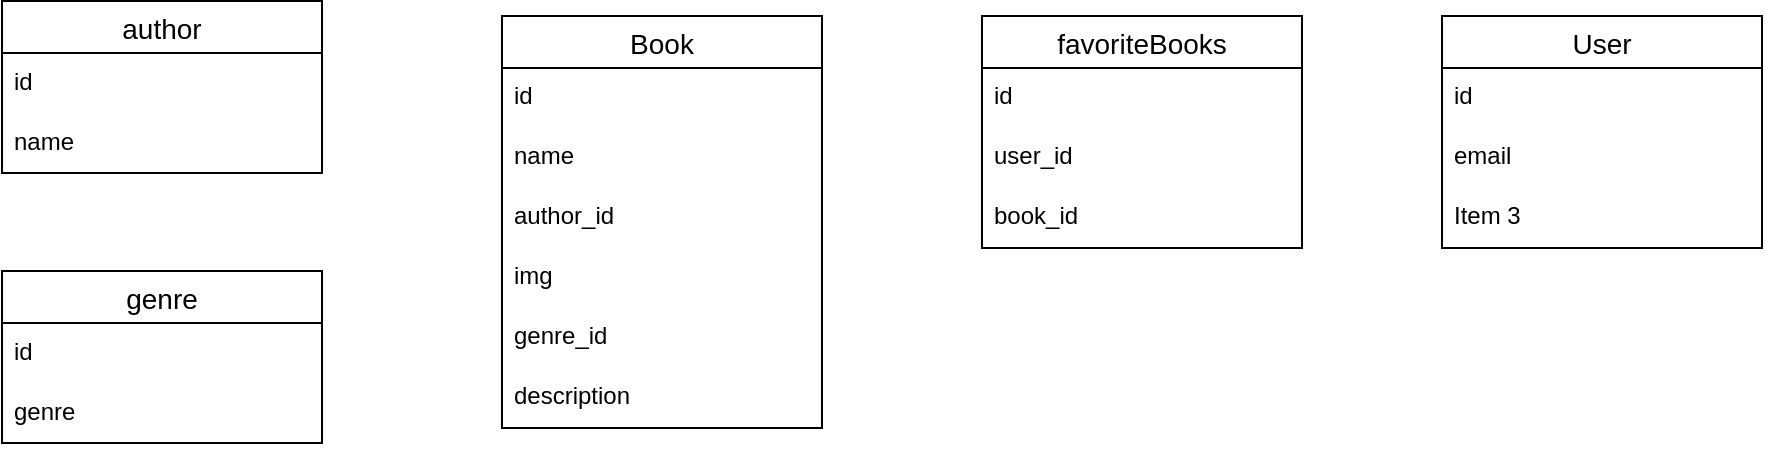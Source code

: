 <mxfile version="21.2.8" type="device">
  <diagram name="Страница 1" id="gCXBYirJKB2ONWlvilN9">
    <mxGraphModel dx="1541" dy="418" grid="1" gridSize="10" guides="1" tooltips="1" connect="1" arrows="1" fold="1" page="1" pageScale="1" pageWidth="827" pageHeight="1169" math="0" shadow="0">
      <root>
        <mxCell id="0" />
        <mxCell id="1" parent="0" />
        <mxCell id="d0_tBF4_l65EPDxCWWk6-1" value="Book" style="swimlane;fontStyle=0;childLayout=stackLayout;horizontal=1;startSize=26;horizontalStack=0;resizeParent=1;resizeParentMax=0;resizeLast=0;collapsible=1;marginBottom=0;align=center;fontSize=14;" vertex="1" parent="1">
          <mxGeometry x="50" y="180" width="160" height="206" as="geometry" />
        </mxCell>
        <mxCell id="d0_tBF4_l65EPDxCWWk6-2" value="id" style="text;strokeColor=none;fillColor=none;spacingLeft=4;spacingRight=4;overflow=hidden;rotatable=0;points=[[0,0.5],[1,0.5]];portConstraint=eastwest;fontSize=12;whiteSpace=wrap;html=1;" vertex="1" parent="d0_tBF4_l65EPDxCWWk6-1">
          <mxGeometry y="26" width="160" height="30" as="geometry" />
        </mxCell>
        <mxCell id="d0_tBF4_l65EPDxCWWk6-3" value="name" style="text;strokeColor=none;fillColor=none;spacingLeft=4;spacingRight=4;overflow=hidden;rotatable=0;points=[[0,0.5],[1,0.5]];portConstraint=eastwest;fontSize=12;whiteSpace=wrap;html=1;" vertex="1" parent="d0_tBF4_l65EPDxCWWk6-1">
          <mxGeometry y="56" width="160" height="30" as="geometry" />
        </mxCell>
        <mxCell id="d0_tBF4_l65EPDxCWWk6-4" value="author_id" style="text;strokeColor=none;fillColor=none;spacingLeft=4;spacingRight=4;overflow=hidden;rotatable=0;points=[[0,0.5],[1,0.5]];portConstraint=eastwest;fontSize=12;whiteSpace=wrap;html=1;" vertex="1" parent="d0_tBF4_l65EPDxCWWk6-1">
          <mxGeometry y="86" width="160" height="30" as="geometry" />
        </mxCell>
        <mxCell id="d0_tBF4_l65EPDxCWWk6-13" value="img" style="text;strokeColor=none;fillColor=none;spacingLeft=4;spacingRight=4;overflow=hidden;rotatable=0;points=[[0,0.5],[1,0.5]];portConstraint=eastwest;fontSize=12;whiteSpace=wrap;html=1;" vertex="1" parent="d0_tBF4_l65EPDxCWWk6-1">
          <mxGeometry y="116" width="160" height="30" as="geometry" />
        </mxCell>
        <mxCell id="d0_tBF4_l65EPDxCWWk6-19" value="genre_id" style="text;strokeColor=none;fillColor=none;spacingLeft=4;spacingRight=4;overflow=hidden;rotatable=0;points=[[0,0.5],[1,0.5]];portConstraint=eastwest;fontSize=12;whiteSpace=wrap;html=1;" vertex="1" parent="d0_tBF4_l65EPDxCWWk6-1">
          <mxGeometry y="146" width="160" height="30" as="geometry" />
        </mxCell>
        <mxCell id="d0_tBF4_l65EPDxCWWk6-14" value="description" style="text;strokeColor=none;fillColor=none;spacingLeft=4;spacingRight=4;overflow=hidden;rotatable=0;points=[[0,0.5],[1,0.5]];portConstraint=eastwest;fontSize=12;whiteSpace=wrap;html=1;" vertex="1" parent="d0_tBF4_l65EPDxCWWk6-1">
          <mxGeometry y="176" width="160" height="30" as="geometry" />
        </mxCell>
        <mxCell id="d0_tBF4_l65EPDxCWWk6-5" value="User" style="swimlane;fontStyle=0;childLayout=stackLayout;horizontal=1;startSize=26;horizontalStack=0;resizeParent=1;resizeParentMax=0;resizeLast=0;collapsible=1;marginBottom=0;align=center;fontSize=14;" vertex="1" parent="1">
          <mxGeometry x="520" y="180" width="160" height="116" as="geometry" />
        </mxCell>
        <mxCell id="d0_tBF4_l65EPDxCWWk6-6" value="id" style="text;strokeColor=none;fillColor=none;spacingLeft=4;spacingRight=4;overflow=hidden;rotatable=0;points=[[0,0.5],[1,0.5]];portConstraint=eastwest;fontSize=12;whiteSpace=wrap;html=1;" vertex="1" parent="d0_tBF4_l65EPDxCWWk6-5">
          <mxGeometry y="26" width="160" height="30" as="geometry" />
        </mxCell>
        <mxCell id="d0_tBF4_l65EPDxCWWk6-7" value="email" style="text;strokeColor=none;fillColor=none;spacingLeft=4;spacingRight=4;overflow=hidden;rotatable=0;points=[[0,0.5],[1,0.5]];portConstraint=eastwest;fontSize=12;whiteSpace=wrap;html=1;" vertex="1" parent="d0_tBF4_l65EPDxCWWk6-5">
          <mxGeometry y="56" width="160" height="30" as="geometry" />
        </mxCell>
        <mxCell id="d0_tBF4_l65EPDxCWWk6-8" value="Item 3" style="text;strokeColor=none;fillColor=none;spacingLeft=4;spacingRight=4;overflow=hidden;rotatable=0;points=[[0,0.5],[1,0.5]];portConstraint=eastwest;fontSize=12;whiteSpace=wrap;html=1;" vertex="1" parent="d0_tBF4_l65EPDxCWWk6-5">
          <mxGeometry y="86" width="160" height="30" as="geometry" />
        </mxCell>
        <mxCell id="d0_tBF4_l65EPDxCWWk6-9" value="favoriteBooks" style="swimlane;fontStyle=0;childLayout=stackLayout;horizontal=1;startSize=26;horizontalStack=0;resizeParent=1;resizeParentMax=0;resizeLast=0;collapsible=1;marginBottom=0;align=center;fontSize=14;" vertex="1" parent="1">
          <mxGeometry x="290" y="180" width="160" height="116" as="geometry" />
        </mxCell>
        <mxCell id="d0_tBF4_l65EPDxCWWk6-10" value="id" style="text;strokeColor=none;fillColor=none;spacingLeft=4;spacingRight=4;overflow=hidden;rotatable=0;points=[[0,0.5],[1,0.5]];portConstraint=eastwest;fontSize=12;whiteSpace=wrap;html=1;" vertex="1" parent="d0_tBF4_l65EPDxCWWk6-9">
          <mxGeometry y="26" width="160" height="30" as="geometry" />
        </mxCell>
        <mxCell id="d0_tBF4_l65EPDxCWWk6-11" value="user_id&lt;span style=&quot;white-space: pre;&quot;&gt;	&lt;/span&gt;" style="text;strokeColor=none;fillColor=none;spacingLeft=4;spacingRight=4;overflow=hidden;rotatable=0;points=[[0,0.5],[1,0.5]];portConstraint=eastwest;fontSize=12;whiteSpace=wrap;html=1;" vertex="1" parent="d0_tBF4_l65EPDxCWWk6-9">
          <mxGeometry y="56" width="160" height="30" as="geometry" />
        </mxCell>
        <mxCell id="d0_tBF4_l65EPDxCWWk6-12" value="book_id" style="text;strokeColor=none;fillColor=none;spacingLeft=4;spacingRight=4;overflow=hidden;rotatable=0;points=[[0,0.5],[1,0.5]];portConstraint=eastwest;fontSize=12;whiteSpace=wrap;html=1;" vertex="1" parent="d0_tBF4_l65EPDxCWWk6-9">
          <mxGeometry y="86" width="160" height="30" as="geometry" />
        </mxCell>
        <mxCell id="d0_tBF4_l65EPDxCWWk6-15" value="author" style="swimlane;fontStyle=0;childLayout=stackLayout;horizontal=1;startSize=26;horizontalStack=0;resizeParent=1;resizeParentMax=0;resizeLast=0;collapsible=1;marginBottom=0;align=center;fontSize=14;" vertex="1" parent="1">
          <mxGeometry x="-200" y="172.5" width="160" height="86" as="geometry" />
        </mxCell>
        <mxCell id="d0_tBF4_l65EPDxCWWk6-16" value="id" style="text;strokeColor=none;fillColor=none;spacingLeft=4;spacingRight=4;overflow=hidden;rotatable=0;points=[[0,0.5],[1,0.5]];portConstraint=eastwest;fontSize=12;whiteSpace=wrap;html=1;" vertex="1" parent="d0_tBF4_l65EPDxCWWk6-15">
          <mxGeometry y="26" width="160" height="30" as="geometry" />
        </mxCell>
        <mxCell id="d0_tBF4_l65EPDxCWWk6-17" value="name" style="text;strokeColor=none;fillColor=none;spacingLeft=4;spacingRight=4;overflow=hidden;rotatable=0;points=[[0,0.5],[1,0.5]];portConstraint=eastwest;fontSize=12;whiteSpace=wrap;html=1;" vertex="1" parent="d0_tBF4_l65EPDxCWWk6-15">
          <mxGeometry y="56" width="160" height="30" as="geometry" />
        </mxCell>
        <mxCell id="d0_tBF4_l65EPDxCWWk6-20" value="genre" style="swimlane;fontStyle=0;childLayout=stackLayout;horizontal=1;startSize=26;horizontalStack=0;resizeParent=1;resizeParentMax=0;resizeLast=0;collapsible=1;marginBottom=0;align=center;fontSize=14;" vertex="1" parent="1">
          <mxGeometry x="-200" y="307.5" width="160" height="86" as="geometry" />
        </mxCell>
        <mxCell id="d0_tBF4_l65EPDxCWWk6-21" value="id" style="text;strokeColor=none;fillColor=none;spacingLeft=4;spacingRight=4;overflow=hidden;rotatable=0;points=[[0,0.5],[1,0.5]];portConstraint=eastwest;fontSize=12;whiteSpace=wrap;html=1;" vertex="1" parent="d0_tBF4_l65EPDxCWWk6-20">
          <mxGeometry y="26" width="160" height="30" as="geometry" />
        </mxCell>
        <mxCell id="d0_tBF4_l65EPDxCWWk6-22" value="genre" style="text;strokeColor=none;fillColor=none;spacingLeft=4;spacingRight=4;overflow=hidden;rotatable=0;points=[[0,0.5],[1,0.5]];portConstraint=eastwest;fontSize=12;whiteSpace=wrap;html=1;" vertex="1" parent="d0_tBF4_l65EPDxCWWk6-20">
          <mxGeometry y="56" width="160" height="30" as="geometry" />
        </mxCell>
      </root>
    </mxGraphModel>
  </diagram>
</mxfile>
